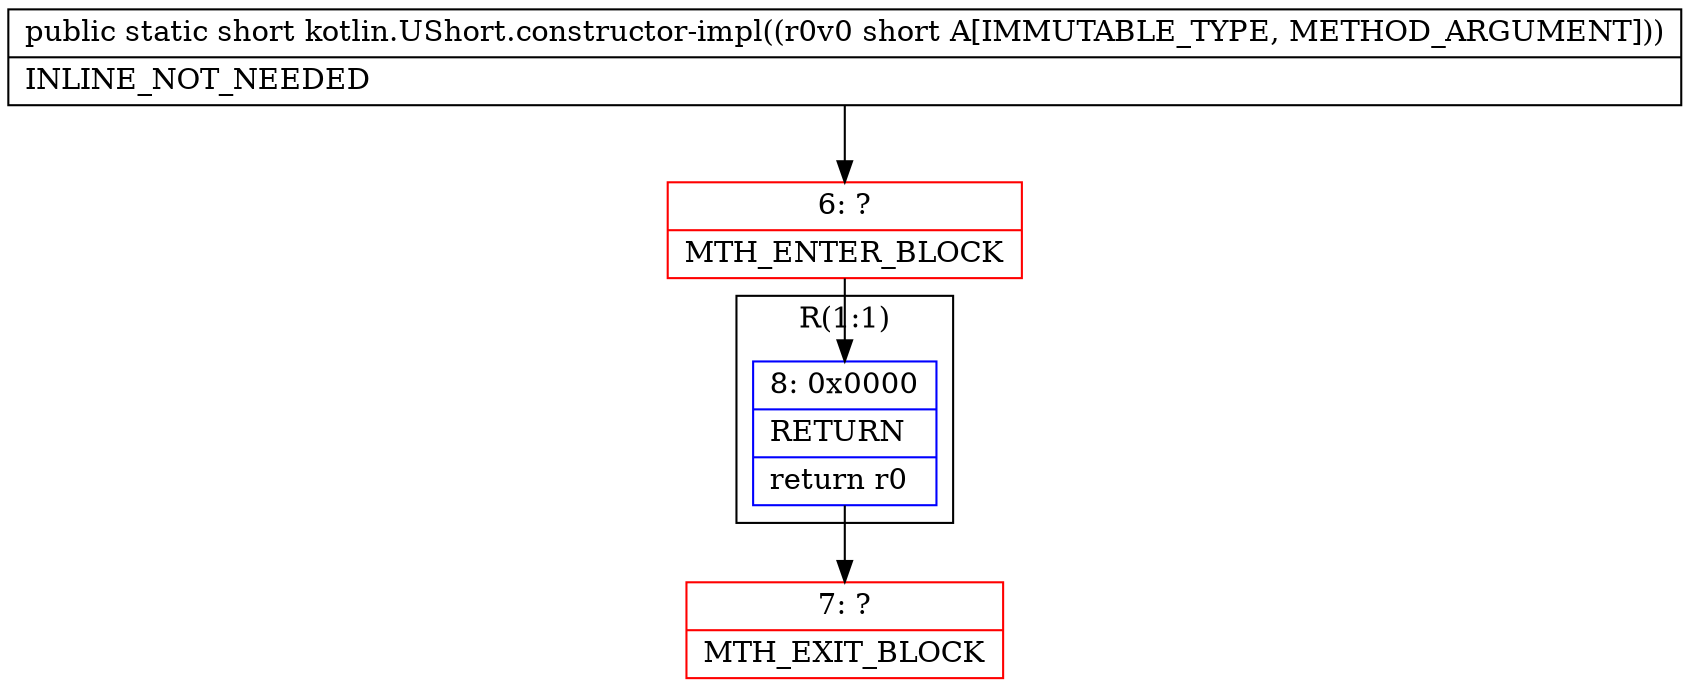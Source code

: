 digraph "CFG forkotlin.UShort.constructor\-impl(S)S" {
subgraph cluster_Region_1285891913 {
label = "R(1:1)";
node [shape=record,color=blue];
Node_8 [shape=record,label="{8\:\ 0x0000|RETURN\l|return r0\l}"];
}
Node_6 [shape=record,color=red,label="{6\:\ ?|MTH_ENTER_BLOCK\l}"];
Node_7 [shape=record,color=red,label="{7\:\ ?|MTH_EXIT_BLOCK\l}"];
MethodNode[shape=record,label="{public static short kotlin.UShort.constructor\-impl((r0v0 short A[IMMUTABLE_TYPE, METHOD_ARGUMENT]))  | INLINE_NOT_NEEDED\l}"];
MethodNode -> Node_6;Node_8 -> Node_7;
Node_6 -> Node_8;
}

